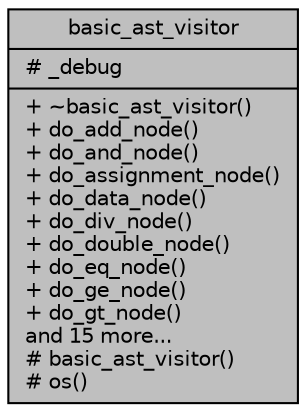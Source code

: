 digraph "basic_ast_visitor"
{
  edge [fontname="Helvetica",fontsize="10",labelfontname="Helvetica",labelfontsize="10"];
  node [fontname="Helvetica",fontsize="10",shape=record];
  Node1 [label="{basic_ast_visitor\n|# _debug\l|+ ~basic_ast_visitor()\l+ do_add_node()\l+ do_and_node()\l+ do_assignment_node()\l+ do_data_node()\l+ do_div_node()\l+ do_double_node()\l+ do_eq_node()\l+ do_ge_node()\l+ do_gt_node()\land 15 more...\l# basic_ast_visitor()\l# os()\l}",height=0.2,width=0.4,color="black", fillcolor="grey75", style="filled", fontcolor="black"];
}
